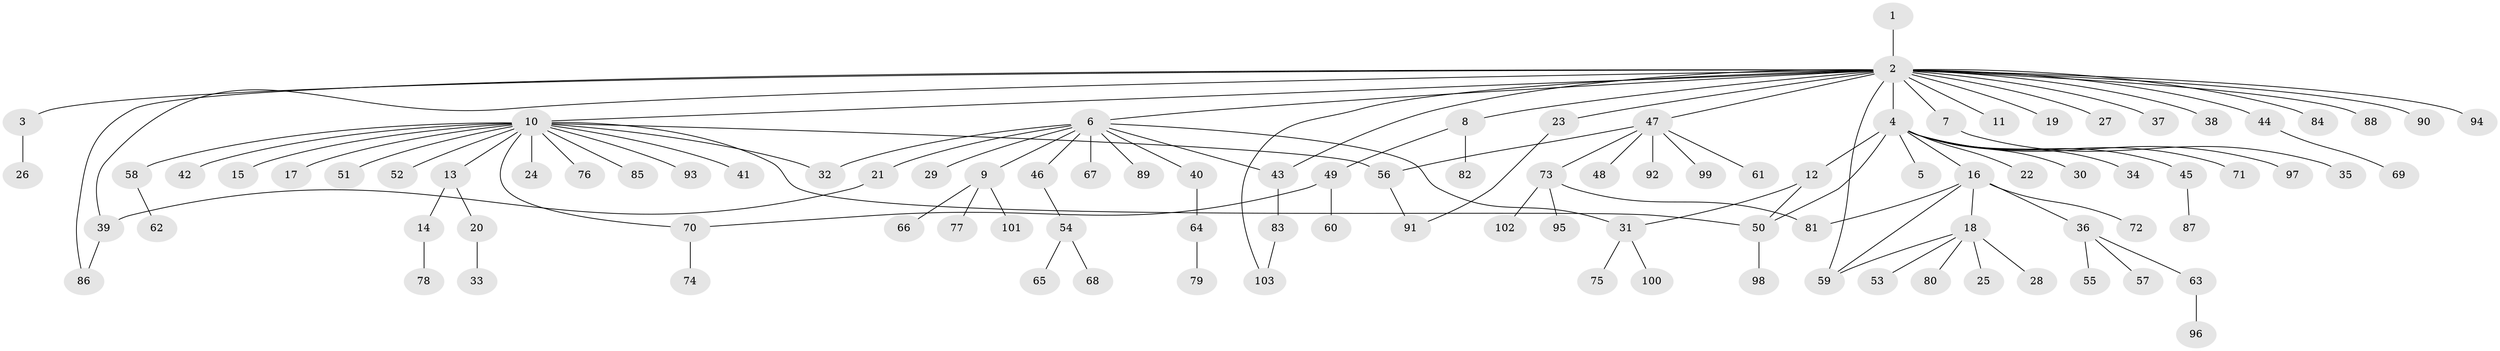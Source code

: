 // coarse degree distribution, {1: 0.6744186046511628, 14: 0.023255813953488372, 2: 0.13953488372093023, 5: 0.023255813953488372, 19: 0.023255813953488372, 8: 0.023255813953488372, 3: 0.046511627906976744, 7: 0.023255813953488372, 4: 0.023255813953488372}
// Generated by graph-tools (version 1.1) at 2025/36/03/04/25 23:36:47]
// undirected, 103 vertices, 116 edges
graph export_dot {
  node [color=gray90,style=filled];
  1;
  2;
  3;
  4;
  5;
  6;
  7;
  8;
  9;
  10;
  11;
  12;
  13;
  14;
  15;
  16;
  17;
  18;
  19;
  20;
  21;
  22;
  23;
  24;
  25;
  26;
  27;
  28;
  29;
  30;
  31;
  32;
  33;
  34;
  35;
  36;
  37;
  38;
  39;
  40;
  41;
  42;
  43;
  44;
  45;
  46;
  47;
  48;
  49;
  50;
  51;
  52;
  53;
  54;
  55;
  56;
  57;
  58;
  59;
  60;
  61;
  62;
  63;
  64;
  65;
  66;
  67;
  68;
  69;
  70;
  71;
  72;
  73;
  74;
  75;
  76;
  77;
  78;
  79;
  80;
  81;
  82;
  83;
  84;
  85;
  86;
  87;
  88;
  89;
  90;
  91;
  92;
  93;
  94;
  95;
  96;
  97;
  98;
  99;
  100;
  101;
  102;
  103;
  1 -- 2;
  2 -- 3;
  2 -- 4;
  2 -- 6;
  2 -- 7;
  2 -- 8;
  2 -- 10;
  2 -- 11;
  2 -- 19;
  2 -- 23;
  2 -- 27;
  2 -- 37;
  2 -- 38;
  2 -- 39;
  2 -- 43;
  2 -- 44;
  2 -- 47;
  2 -- 59;
  2 -- 84;
  2 -- 86;
  2 -- 88;
  2 -- 90;
  2 -- 94;
  2 -- 103;
  3 -- 26;
  4 -- 5;
  4 -- 12;
  4 -- 16;
  4 -- 22;
  4 -- 30;
  4 -- 34;
  4 -- 45;
  4 -- 50;
  4 -- 71;
  4 -- 97;
  6 -- 9;
  6 -- 21;
  6 -- 29;
  6 -- 31;
  6 -- 32;
  6 -- 40;
  6 -- 43;
  6 -- 46;
  6 -- 67;
  6 -- 89;
  7 -- 35;
  8 -- 49;
  8 -- 82;
  9 -- 66;
  9 -- 77;
  9 -- 101;
  10 -- 13;
  10 -- 15;
  10 -- 17;
  10 -- 24;
  10 -- 32;
  10 -- 41;
  10 -- 42;
  10 -- 50;
  10 -- 51;
  10 -- 52;
  10 -- 56;
  10 -- 58;
  10 -- 70;
  10 -- 76;
  10 -- 85;
  10 -- 93;
  12 -- 31;
  12 -- 50;
  13 -- 14;
  13 -- 20;
  14 -- 78;
  16 -- 18;
  16 -- 36;
  16 -- 59;
  16 -- 72;
  16 -- 81;
  18 -- 25;
  18 -- 28;
  18 -- 53;
  18 -- 59;
  18 -- 80;
  20 -- 33;
  21 -- 39;
  23 -- 91;
  31 -- 75;
  31 -- 100;
  36 -- 55;
  36 -- 57;
  36 -- 63;
  39 -- 86;
  40 -- 64;
  43 -- 83;
  44 -- 69;
  45 -- 87;
  46 -- 54;
  47 -- 48;
  47 -- 56;
  47 -- 61;
  47 -- 73;
  47 -- 92;
  47 -- 99;
  49 -- 60;
  49 -- 70;
  50 -- 98;
  54 -- 65;
  54 -- 68;
  56 -- 91;
  58 -- 62;
  63 -- 96;
  64 -- 79;
  70 -- 74;
  73 -- 81;
  73 -- 95;
  73 -- 102;
  83 -- 103;
}
